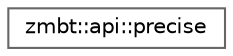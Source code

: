 digraph "Graphical Class Hierarchy"
{
 // LATEX_PDF_SIZE
  bgcolor="transparent";
  edge [fontname=Helvetica,fontsize=10,labelfontname=Helvetica,labelfontsize=10];
  node [fontname=Helvetica,fontsize=10,shape=box,height=0.2,width=0.4];
  rankdir="LR";
  Node0 [id="Node000000",label="zmbt::api::precise",height=0.2,width=0.4,color="grey40", fillcolor="white", style="filled",URL="$classzmbt_1_1api_1_1precise.html",tooltip="Alias for zmbt::precise."];
}
